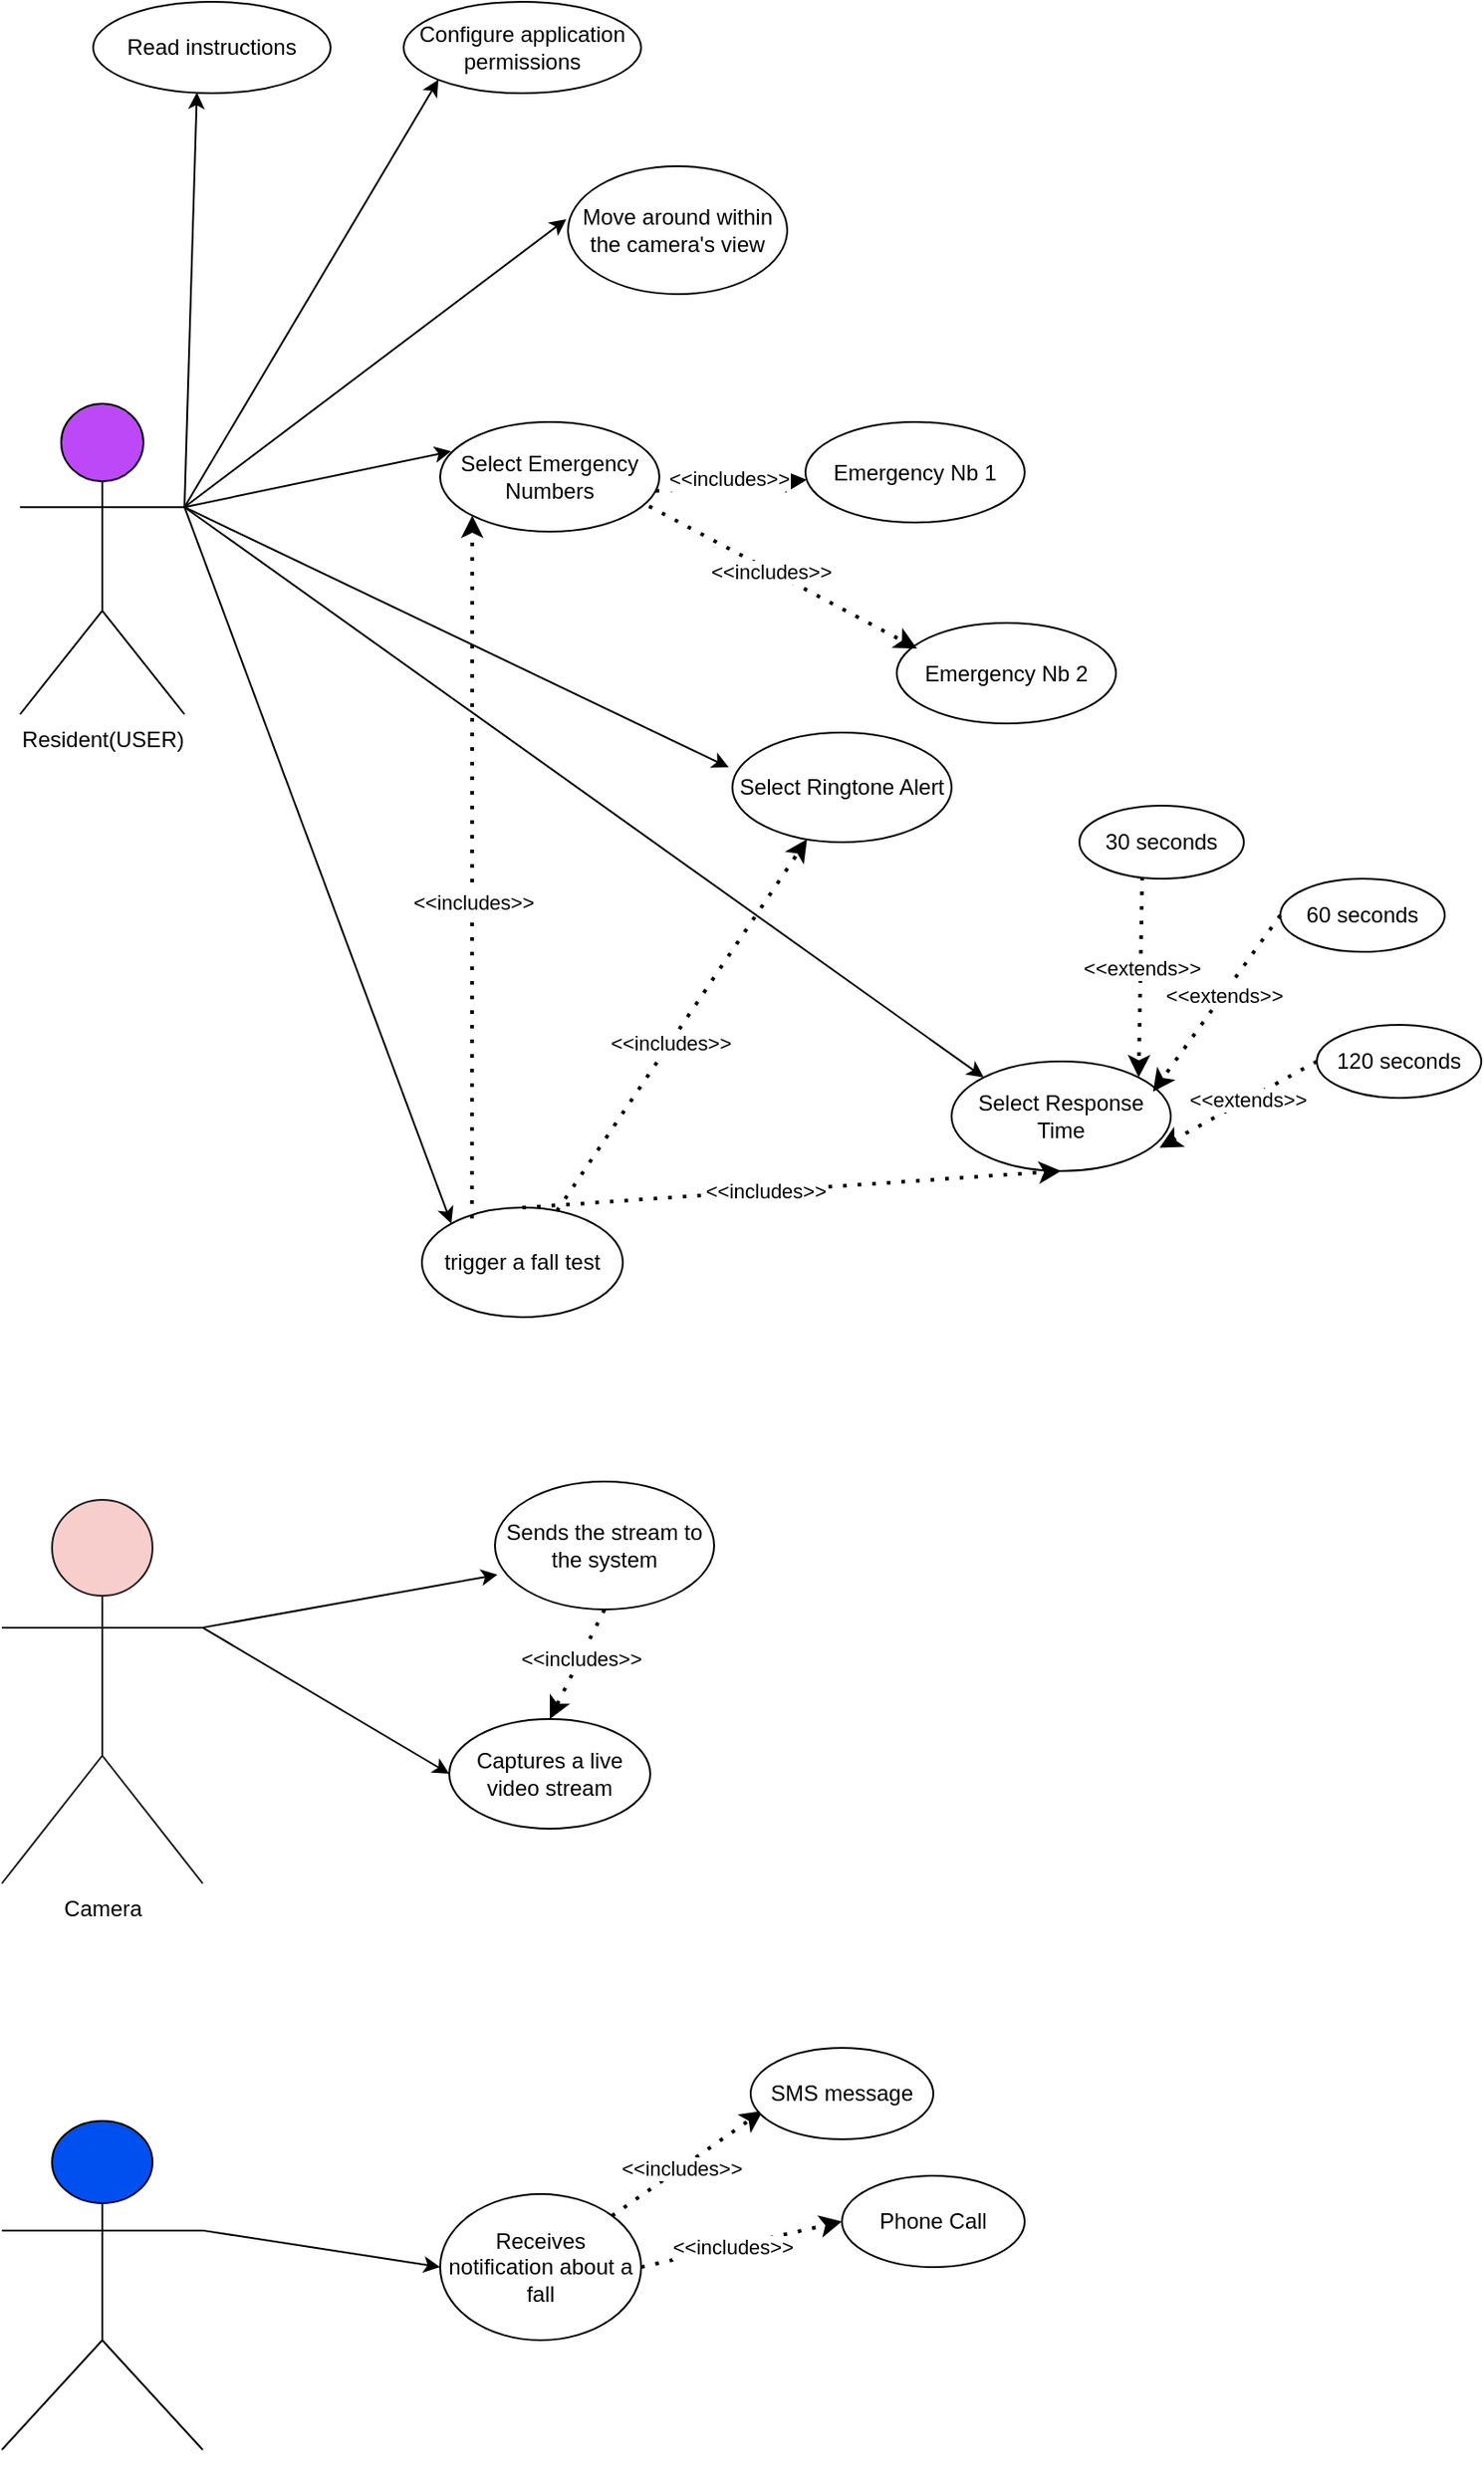 <mxfile version="24.2.0" type="device">
  <diagram name="Page-1" id="DF0YQekvowBtBT2k6kdl">
    <mxGraphModel dx="1257" dy="1720" grid="1" gridSize="10" guides="1" tooltips="1" connect="1" arrows="1" fold="1" page="1" pageScale="1" pageWidth="850" pageHeight="1100" math="0" shadow="0">
      <root>
        <mxCell id="0" />
        <mxCell id="1" parent="0" />
        <mxCell id="AsRyf3siZB244Y5WGXN8-1" value="Resident(USER)" style="shape=umlActor;verticalLabelPosition=bottom;verticalAlign=top;html=1;outlineConnect=0;fillColor=#BD48F8;strokeColor=#000000;" vertex="1" parent="1">
          <mxGeometry x="40" y="90" width="90" height="170" as="geometry" />
        </mxCell>
        <mxCell id="AsRyf3siZB244Y5WGXN8-2" value="trigger a fall test" style="ellipse;whiteSpace=wrap;html=1;" vertex="1" parent="1">
          <mxGeometry x="260" y="530" width="110" height="60" as="geometry" />
        </mxCell>
        <mxCell id="AsRyf3siZB244Y5WGXN8-3" value="Move around within the camera&#39;s view" style="ellipse;whiteSpace=wrap;html=1;" vertex="1" parent="1">
          <mxGeometry x="340" y="-40" width="120" height="70" as="geometry" />
        </mxCell>
        <mxCell id="AsRyf3siZB244Y5WGXN8-5" value="Emergency Nb 1" style="ellipse;whiteSpace=wrap;html=1;" vertex="1" parent="1">
          <mxGeometry x="470" y="100" width="120" height="55" as="geometry" />
        </mxCell>
        <mxCell id="AsRyf3siZB244Y5WGXN8-6" value="Emergency Nb 2" style="ellipse;whiteSpace=wrap;html=1;" vertex="1" parent="1">
          <mxGeometry x="520" y="210" width="120" height="55" as="geometry" />
        </mxCell>
        <mxCell id="AsRyf3siZB244Y5WGXN8-9" value="" style="endArrow=classic;html=1;rounded=0;entryX=-0.008;entryY=0.414;entryDx=0;entryDy=0;entryPerimeter=0;exitX=1;exitY=0.333;exitDx=0;exitDy=0;exitPerimeter=0;" edge="1" parent="1" source="AsRyf3siZB244Y5WGXN8-1" target="AsRyf3siZB244Y5WGXN8-3">
          <mxGeometry width="50" height="50" relative="1" as="geometry">
            <mxPoint x="130" y="151.351" as="sourcePoint" />
            <mxPoint x="270" y="140" as="targetPoint" />
          </mxGeometry>
        </mxCell>
        <mxCell id="AsRyf3siZB244Y5WGXN8-11" value="" style="endArrow=classic;html=1;rounded=0;entryX=0.05;entryY=0.267;entryDx=0;entryDy=0;entryPerimeter=0;exitX=1;exitY=0.333;exitDx=0;exitDy=0;exitPerimeter=0;" edge="1" parent="1" source="AsRyf3siZB244Y5WGXN8-1" target="AsRyf3siZB244Y5WGXN8-4">
          <mxGeometry width="50" height="50" relative="1" as="geometry">
            <mxPoint x="140" y="157" as="sourcePoint" />
            <mxPoint x="279" y="159" as="targetPoint" />
          </mxGeometry>
        </mxCell>
        <mxCell id="AsRyf3siZB244Y5WGXN8-15" value="" style="endArrow=classic;dashed=1;html=1;dashPattern=1 3;strokeWidth=2;rounded=0;" edge="1" parent="1">
          <mxGeometry width="50" height="50" relative="1" as="geometry">
            <mxPoint x="440" y="170" as="sourcePoint" />
            <mxPoint x="440" y="170" as="targetPoint" />
          </mxGeometry>
        </mxCell>
        <mxCell id="AsRyf3siZB244Y5WGXN8-17" value="" style="endArrow=classic;dashed=1;html=1;dashPattern=1 3;strokeWidth=2;rounded=0;entryX=0.092;entryY=0.255;entryDx=0;entryDy=0;entryPerimeter=0;exitX=0.953;exitY=0.768;exitDx=0;exitDy=0;exitPerimeter=0;" edge="1" parent="1" source="AsRyf3siZB244Y5WGXN8-4" target="AsRyf3siZB244Y5WGXN8-6">
          <mxGeometry width="50" height="50" relative="1" as="geometry">
            <mxPoint x="400" y="230" as="sourcePoint" />
            <mxPoint x="450" y="180" as="targetPoint" />
          </mxGeometry>
        </mxCell>
        <mxCell id="AsRyf3siZB244Y5WGXN8-20" value="&amp;lt;&amp;lt;includes&amp;gt;&amp;gt;" style="edgeLabel;html=1;align=center;verticalAlign=middle;resizable=0;points=[];" vertex="1" connectable="0" parent="AsRyf3siZB244Y5WGXN8-17">
          <mxGeometry x="-0.099" relative="1" as="geometry">
            <mxPoint as="offset" />
          </mxGeometry>
        </mxCell>
        <mxCell id="AsRyf3siZB244Y5WGXN8-18" value="" style="endArrow=classic;dashed=1;html=1;dashPattern=1 3;strokeWidth=2;rounded=0;exitX=0.983;exitY=0.63;exitDx=0;exitDy=0;exitPerimeter=0;" edge="1" parent="1" source="AsRyf3siZB244Y5WGXN8-4" target="AsRyf3siZB244Y5WGXN8-5">
          <mxGeometry width="50" height="50" relative="1" as="geometry">
            <mxPoint x="390" y="220" as="sourcePoint" />
            <mxPoint x="401.429" y="200" as="targetPoint" />
          </mxGeometry>
        </mxCell>
        <mxCell id="AsRyf3siZB244Y5WGXN8-19" value="&amp;lt;&amp;lt;includes&amp;gt;&amp;gt;" style="edgeLabel;html=1;align=center;verticalAlign=middle;resizable=0;points=[];" vertex="1" connectable="0" parent="AsRyf3siZB244Y5WGXN8-18">
          <mxGeometry x="-0.028" y="5" relative="1" as="geometry">
            <mxPoint y="1" as="offset" />
          </mxGeometry>
        </mxCell>
        <mxCell id="AsRyf3siZB244Y5WGXN8-22" value="" style="endArrow=classic;html=1;rounded=0;entryX=-0.017;entryY=0.317;entryDx=0;entryDy=0;entryPerimeter=0;exitX=1;exitY=0.333;exitDx=0;exitDy=0;exitPerimeter=0;" edge="1" parent="1" source="AsRyf3siZB244Y5WGXN8-1" target="AsRyf3siZB244Y5WGXN8-21">
          <mxGeometry width="50" height="50" relative="1" as="geometry">
            <mxPoint x="120" y="140" as="sourcePoint" />
            <mxPoint x="280" y="239" as="targetPoint" />
          </mxGeometry>
        </mxCell>
        <mxCell id="AsRyf3siZB244Y5WGXN8-24" value="" style="endArrow=classic;html=1;rounded=0;exitX=1;exitY=0.333;exitDx=0;exitDy=0;exitPerimeter=0;entryX=0;entryY=0;entryDx=0;entryDy=0;" edge="1" parent="1" source="AsRyf3siZB244Y5WGXN8-1" target="AsRyf3siZB244Y5WGXN8-25">
          <mxGeometry width="50" height="50" relative="1" as="geometry">
            <mxPoint x="110" y="211" as="sourcePoint" />
            <mxPoint x="280" y="400" as="targetPoint" />
          </mxGeometry>
        </mxCell>
        <mxCell id="AsRyf3siZB244Y5WGXN8-25" value="Select Response Time" style="ellipse;whiteSpace=wrap;html=1;" vertex="1" parent="1">
          <mxGeometry x="550" y="450" width="120" height="60" as="geometry" />
        </mxCell>
        <mxCell id="AsRyf3siZB244Y5WGXN8-27" value="" style="endArrow=classic;html=1;rounded=0;exitX=1;exitY=0.333;exitDx=0;exitDy=0;exitPerimeter=0;entryX=0;entryY=0;entryDx=0;entryDy=0;" edge="1" parent="1" source="AsRyf3siZB244Y5WGXN8-1" target="AsRyf3siZB244Y5WGXN8-2">
          <mxGeometry width="50" height="50" relative="1" as="geometry">
            <mxPoint x="123" y="150" as="sourcePoint" />
            <mxPoint x="280" y="402" as="targetPoint" />
          </mxGeometry>
        </mxCell>
        <mxCell id="AsRyf3siZB244Y5WGXN8-28" value="" style="endArrow=classic;dashed=1;html=1;dashPattern=1 3;strokeWidth=2;rounded=0;entryX=0.5;entryY=1;entryDx=0;entryDy=0;exitX=0.5;exitY=0;exitDx=0;exitDy=0;" edge="1" parent="1" source="AsRyf3siZB244Y5WGXN8-2" target="AsRyf3siZB244Y5WGXN8-25">
          <mxGeometry width="50" height="50" relative="1" as="geometry">
            <mxPoint x="290" y="516" as="sourcePoint" />
            <mxPoint x="421" y="510" as="targetPoint" />
          </mxGeometry>
        </mxCell>
        <mxCell id="AsRyf3siZB244Y5WGXN8-29" value="&amp;lt;&amp;lt;includes&amp;gt;&amp;gt;" style="edgeLabel;html=1;align=center;verticalAlign=middle;resizable=0;points=[];" vertex="1" connectable="0" parent="AsRyf3siZB244Y5WGXN8-28">
          <mxGeometry x="-0.099" relative="1" as="geometry">
            <mxPoint as="offset" />
          </mxGeometry>
        </mxCell>
        <mxCell id="AsRyf3siZB244Y5WGXN8-30" value="" style="endArrow=classic;dashed=1;html=1;dashPattern=1 3;strokeWidth=2;rounded=0;" edge="1" parent="1" source="AsRyf3siZB244Y5WGXN8-2" target="AsRyf3siZB244Y5WGXN8-21">
          <mxGeometry width="50" height="50" relative="1" as="geometry">
            <mxPoint x="420" y="250" as="sourcePoint" />
            <mxPoint x="551" y="244" as="targetPoint" />
          </mxGeometry>
        </mxCell>
        <mxCell id="AsRyf3siZB244Y5WGXN8-31" value="&amp;lt;&amp;lt;includes&amp;gt;&amp;gt;" style="edgeLabel;html=1;align=center;verticalAlign=middle;resizable=0;points=[];" vertex="1" connectable="0" parent="AsRyf3siZB244Y5WGXN8-30">
          <mxGeometry x="-0.099" relative="1" as="geometry">
            <mxPoint as="offset" />
          </mxGeometry>
        </mxCell>
        <mxCell id="AsRyf3siZB244Y5WGXN8-4" value="Select Emergency Numbers" style="ellipse;whiteSpace=wrap;html=1;" vertex="1" parent="1">
          <mxGeometry x="270" y="100" width="120" height="60" as="geometry" />
        </mxCell>
        <mxCell id="AsRyf3siZB244Y5WGXN8-32" value="" style="endArrow=classic;dashed=1;html=1;dashPattern=1 3;strokeWidth=2;rounded=0;entryX=0;entryY=1;entryDx=0;entryDy=0;exitX=0.249;exitY=0.101;exitDx=0;exitDy=0;exitPerimeter=0;" edge="1" parent="1" source="AsRyf3siZB244Y5WGXN8-2" target="AsRyf3siZB244Y5WGXN8-4">
          <mxGeometry width="50" height="50" relative="1" as="geometry">
            <mxPoint x="430" y="260" as="sourcePoint" />
            <mxPoint x="561" y="254" as="targetPoint" />
          </mxGeometry>
        </mxCell>
        <mxCell id="AsRyf3siZB244Y5WGXN8-33" value="&amp;lt;&amp;lt;includes&amp;gt;&amp;gt;" style="edgeLabel;html=1;align=center;verticalAlign=middle;resizable=0;points=[];" vertex="1" connectable="0" parent="AsRyf3siZB244Y5WGXN8-32">
          <mxGeometry x="-0.099" relative="1" as="geometry">
            <mxPoint as="offset" />
          </mxGeometry>
        </mxCell>
        <mxCell id="AsRyf3siZB244Y5WGXN8-21" value="Select Ringtone Alert" style="ellipse;whiteSpace=wrap;html=1;" vertex="1" parent="1">
          <mxGeometry x="430" y="270" width="120" height="60" as="geometry" />
        </mxCell>
        <mxCell id="AsRyf3siZB244Y5WGXN8-34" value="Configure application permissions" style="ellipse;whiteSpace=wrap;html=1;" vertex="1" parent="1">
          <mxGeometry x="250" y="-130" width="130" height="50" as="geometry" />
        </mxCell>
        <mxCell id="AsRyf3siZB244Y5WGXN8-35" value="" style="endArrow=classic;html=1;rounded=0;entryX=0;entryY=1;entryDx=0;entryDy=0;exitX=1;exitY=0.333;exitDx=0;exitDy=0;exitPerimeter=0;" edge="1" parent="1" source="AsRyf3siZB244Y5WGXN8-1" target="AsRyf3siZB244Y5WGXN8-34">
          <mxGeometry width="50" height="50" relative="1" as="geometry">
            <mxPoint x="140" y="157" as="sourcePoint" />
            <mxPoint x="349" y="-1" as="targetPoint" />
          </mxGeometry>
        </mxCell>
        <mxCell id="AsRyf3siZB244Y5WGXN8-36" value="" style="endArrow=classic;dashed=1;html=1;dashPattern=1 3;strokeWidth=2;rounded=0;entryX=1;entryY=0;entryDx=0;entryDy=0;exitX=0.382;exitY=0.975;exitDx=0;exitDy=0;exitPerimeter=0;" edge="1" parent="1" source="AsRyf3siZB244Y5WGXN8-39" target="AsRyf3siZB244Y5WGXN8-25">
          <mxGeometry width="50" height="50" relative="1" as="geometry">
            <mxPoint x="670" y="370" as="sourcePoint" />
            <mxPoint x="707" y="338" as="targetPoint" />
          </mxGeometry>
        </mxCell>
        <mxCell id="AsRyf3siZB244Y5WGXN8-37" value="&amp;lt;&amp;lt;extends&amp;gt;&amp;gt;" style="edgeLabel;html=1;align=center;verticalAlign=middle;resizable=0;points=[];" vertex="1" connectable="0" parent="AsRyf3siZB244Y5WGXN8-36">
          <mxGeometry x="-0.099" relative="1" as="geometry">
            <mxPoint as="offset" />
          </mxGeometry>
        </mxCell>
        <mxCell id="AsRyf3siZB244Y5WGXN8-39" value="30 seconds" style="ellipse;whiteSpace=wrap;html=1;" vertex="1" parent="1">
          <mxGeometry x="620" y="310" width="90" height="40" as="geometry" />
        </mxCell>
        <mxCell id="AsRyf3siZB244Y5WGXN8-40" value="60 seconds" style="ellipse;whiteSpace=wrap;html=1;" vertex="1" parent="1">
          <mxGeometry x="730" y="350" width="90" height="40" as="geometry" />
        </mxCell>
        <mxCell id="AsRyf3siZB244Y5WGXN8-41" value="" style="endArrow=classic;dashed=1;html=1;dashPattern=1 3;strokeWidth=2;rounded=0;exitX=0;exitY=0.5;exitDx=0;exitDy=0;entryX=0.919;entryY=0.277;entryDx=0;entryDy=0;entryPerimeter=0;" edge="1" parent="1" source="AsRyf3siZB244Y5WGXN8-40" target="AsRyf3siZB244Y5WGXN8-25">
          <mxGeometry width="50" height="50" relative="1" as="geometry">
            <mxPoint x="664" y="359" as="sourcePoint" />
            <mxPoint x="639" y="456" as="targetPoint" />
          </mxGeometry>
        </mxCell>
        <mxCell id="AsRyf3siZB244Y5WGXN8-42" value="&amp;lt;&amp;lt;extends&amp;gt;&amp;gt;" style="edgeLabel;html=1;align=center;verticalAlign=middle;resizable=0;points=[];" vertex="1" connectable="0" parent="AsRyf3siZB244Y5WGXN8-41">
          <mxGeometry x="-0.099" relative="1" as="geometry">
            <mxPoint as="offset" />
          </mxGeometry>
        </mxCell>
        <mxCell id="AsRyf3siZB244Y5WGXN8-43" value="" style="endArrow=classic;dashed=1;html=1;dashPattern=1 3;strokeWidth=2;rounded=0;entryX=0.949;entryY=0.787;entryDx=0;entryDy=0;entryPerimeter=0;exitX=0;exitY=0.5;exitDx=0;exitDy=0;" edge="1" parent="1" source="AsRyf3siZB244Y5WGXN8-45" target="AsRyf3siZB244Y5WGXN8-25">
          <mxGeometry width="50" height="50" relative="1" as="geometry">
            <mxPoint x="750" y="480" as="sourcePoint" />
            <mxPoint x="673" y="479" as="targetPoint" />
          </mxGeometry>
        </mxCell>
        <mxCell id="AsRyf3siZB244Y5WGXN8-44" value="&amp;lt;&amp;lt;extends&amp;gt;&amp;gt;" style="edgeLabel;html=1;align=center;verticalAlign=middle;resizable=0;points=[];" vertex="1" connectable="0" parent="AsRyf3siZB244Y5WGXN8-43">
          <mxGeometry x="-0.099" relative="1" as="geometry">
            <mxPoint as="offset" />
          </mxGeometry>
        </mxCell>
        <mxCell id="AsRyf3siZB244Y5WGXN8-45" value="120 seconds" style="ellipse;whiteSpace=wrap;html=1;" vertex="1" parent="1">
          <mxGeometry x="750" y="430" width="90" height="40" as="geometry" />
        </mxCell>
        <mxCell id="AsRyf3siZB244Y5WGXN8-46" value="Camera" style="shape=umlActor;verticalLabelPosition=bottom;verticalAlign=top;html=1;outlineConnect=0;fillColor=#f8cecc;strokeColor=#1A1A1A;" vertex="1" parent="1">
          <mxGeometry x="30" y="690" width="110" height="210" as="geometry" />
        </mxCell>
        <mxCell id="AsRyf3siZB244Y5WGXN8-50" value="" style="endArrow=classic;html=1;rounded=0;exitX=1;exitY=0.333;exitDx=0;exitDy=0;exitPerimeter=0;entryX=0.437;entryY=0.992;entryDx=0;entryDy=0;entryPerimeter=0;" edge="1" parent="1" source="AsRyf3siZB244Y5WGXN8-1" target="AsRyf3siZB244Y5WGXN8-51">
          <mxGeometry width="50" height="50" relative="1" as="geometry">
            <mxPoint x="140" y="157" as="sourcePoint" />
            <mxPoint x="150" y="-77" as="targetPoint" />
          </mxGeometry>
        </mxCell>
        <mxCell id="AsRyf3siZB244Y5WGXN8-51" value="Read instructions" style="ellipse;whiteSpace=wrap;html=1;" vertex="1" parent="1">
          <mxGeometry x="80" y="-130" width="130" height="50" as="geometry" />
        </mxCell>
        <mxCell id="AsRyf3siZB244Y5WGXN8-52" value="" style="endArrow=classic;html=1;rounded=0;exitX=1;exitY=0.333;exitDx=0;exitDy=0;exitPerimeter=0;entryX=0;entryY=0.5;entryDx=0;entryDy=0;" edge="1" parent="1" source="AsRyf3siZB244Y5WGXN8-46" target="AsRyf3siZB244Y5WGXN8-53">
          <mxGeometry width="50" height="50" relative="1" as="geometry">
            <mxPoint x="279" y="650" as="sourcePoint" />
            <mxPoint x="270" y="870" as="targetPoint" />
          </mxGeometry>
        </mxCell>
        <mxCell id="AsRyf3siZB244Y5WGXN8-53" value="Captures a live video stream" style="ellipse;whiteSpace=wrap;html=1;" vertex="1" parent="1">
          <mxGeometry x="275" y="810" width="110" height="60" as="geometry" />
        </mxCell>
        <mxCell id="AsRyf3siZB244Y5WGXN8-54" value="Sends the stream to the system" style="ellipse;whiteSpace=wrap;html=1;" vertex="1" parent="1">
          <mxGeometry x="300" y="680" width="120" height="70" as="geometry" />
        </mxCell>
        <mxCell id="AsRyf3siZB244Y5WGXN8-55" value="" style="endArrow=classic;html=1;rounded=0;exitX=1;exitY=0.333;exitDx=0;exitDy=0;exitPerimeter=0;entryX=0.012;entryY=0.728;entryDx=0;entryDy=0;entryPerimeter=0;" edge="1" parent="1" source="AsRyf3siZB244Y5WGXN8-46" target="AsRyf3siZB244Y5WGXN8-54">
          <mxGeometry width="50" height="50" relative="1" as="geometry">
            <mxPoint x="150" y="770" as="sourcePoint" />
            <mxPoint x="285" y="850" as="targetPoint" />
          </mxGeometry>
        </mxCell>
        <mxCell id="AsRyf3siZB244Y5WGXN8-56" value="" style="endArrow=classic;dashed=1;html=1;dashPattern=1 3;strokeWidth=2;rounded=0;entryX=0.5;entryY=0;entryDx=0;entryDy=0;exitX=0.5;exitY=1;exitDx=0;exitDy=0;" edge="1" parent="1" source="AsRyf3siZB244Y5WGXN8-54" target="AsRyf3siZB244Y5WGXN8-53">
          <mxGeometry width="50" height="50" relative="1" as="geometry">
            <mxPoint x="325" y="540" as="sourcePoint" />
            <mxPoint x="620" y="520" as="targetPoint" />
          </mxGeometry>
        </mxCell>
        <mxCell id="AsRyf3siZB244Y5WGXN8-57" value="&amp;lt;&amp;lt;includes&amp;gt;&amp;gt;" style="edgeLabel;html=1;align=center;verticalAlign=middle;resizable=0;points=[];" vertex="1" connectable="0" parent="AsRyf3siZB244Y5WGXN8-56">
          <mxGeometry x="-0.099" relative="1" as="geometry">
            <mxPoint as="offset" />
          </mxGeometry>
        </mxCell>
        <mxCell id="AsRyf3siZB244Y5WGXN8-58" value="Emergency Contact" style="shape=umlActor;verticalLabelPosition=bottom;verticalAlign=top;html=1;outlineConnect=0;fillColor=#0050ef;strokeColor=#000000;fontColor=#ffffff;" vertex="1" parent="1">
          <mxGeometry x="30" y="1030" width="110" height="180" as="geometry" />
        </mxCell>
        <mxCell id="AsRyf3siZB244Y5WGXN8-60" value="" style="endArrow=classic;html=1;rounded=0;exitX=1;exitY=0.333;exitDx=0;exitDy=0;exitPerimeter=0;entryX=0;entryY=0.5;entryDx=0;entryDy=0;" edge="1" parent="1" source="AsRyf3siZB244Y5WGXN8-58" target="AsRyf3siZB244Y5WGXN8-61">
          <mxGeometry width="50" height="50" relative="1" as="geometry">
            <mxPoint x="135" y="1040" as="sourcePoint" />
            <mxPoint x="270" y="1120" as="targetPoint" />
          </mxGeometry>
        </mxCell>
        <mxCell id="AsRyf3siZB244Y5WGXN8-61" value="Receives notification about a fall" style="ellipse;whiteSpace=wrap;html=1;" vertex="1" parent="1">
          <mxGeometry x="270" y="1070" width="110" height="80" as="geometry" />
        </mxCell>
        <mxCell id="AsRyf3siZB244Y5WGXN8-62" value="" style="endArrow=classic;dashed=1;html=1;dashPattern=1 3;strokeWidth=2;rounded=0;entryX=0.066;entryY=0.69;entryDx=0;entryDy=0;entryPerimeter=0;" edge="1" parent="1" target="AsRyf3siZB244Y5WGXN8-64">
          <mxGeometry width="50" height="50" relative="1" as="geometry">
            <mxPoint x="364" y="1082" as="sourcePoint" />
            <mxPoint x="460" y="1030" as="targetPoint" />
          </mxGeometry>
        </mxCell>
        <mxCell id="AsRyf3siZB244Y5WGXN8-63" value="&amp;lt;&amp;lt;includes&amp;gt;&amp;gt;" style="edgeLabel;html=1;align=center;verticalAlign=middle;resizable=0;points=[];" vertex="1" connectable="0" parent="AsRyf3siZB244Y5WGXN8-62">
          <mxGeometry x="-0.099" relative="1" as="geometry">
            <mxPoint as="offset" />
          </mxGeometry>
        </mxCell>
        <mxCell id="AsRyf3siZB244Y5WGXN8-64" value="SMS message" style="ellipse;whiteSpace=wrap;html=1;" vertex="1" parent="1">
          <mxGeometry x="440" y="990" width="100" height="50" as="geometry" />
        </mxCell>
        <mxCell id="AsRyf3siZB244Y5WGXN8-65" value="" style="endArrow=classic;dashed=1;html=1;dashPattern=1 3;strokeWidth=2;rounded=0;exitX=1;exitY=0.5;exitDx=0;exitDy=0;entryX=0;entryY=0.5;entryDx=0;entryDy=0;" edge="1" parent="1" source="AsRyf3siZB244Y5WGXN8-61" target="AsRyf3siZB244Y5WGXN8-67">
          <mxGeometry width="50" height="50" relative="1" as="geometry">
            <mxPoint x="374" y="1092" as="sourcePoint" />
            <mxPoint x="470" y="1080" as="targetPoint" />
          </mxGeometry>
        </mxCell>
        <mxCell id="AsRyf3siZB244Y5WGXN8-66" value="&amp;lt;&amp;lt;includes&amp;gt;&amp;gt;" style="edgeLabel;html=1;align=center;verticalAlign=middle;resizable=0;points=[];" vertex="1" connectable="0" parent="AsRyf3siZB244Y5WGXN8-65">
          <mxGeometry x="-0.099" relative="1" as="geometry">
            <mxPoint as="offset" />
          </mxGeometry>
        </mxCell>
        <mxCell id="AsRyf3siZB244Y5WGXN8-67" value="Phone Call" style="ellipse;whiteSpace=wrap;html=1;" vertex="1" parent="1">
          <mxGeometry x="490" y="1060" width="100" height="50" as="geometry" />
        </mxCell>
      </root>
    </mxGraphModel>
  </diagram>
</mxfile>
